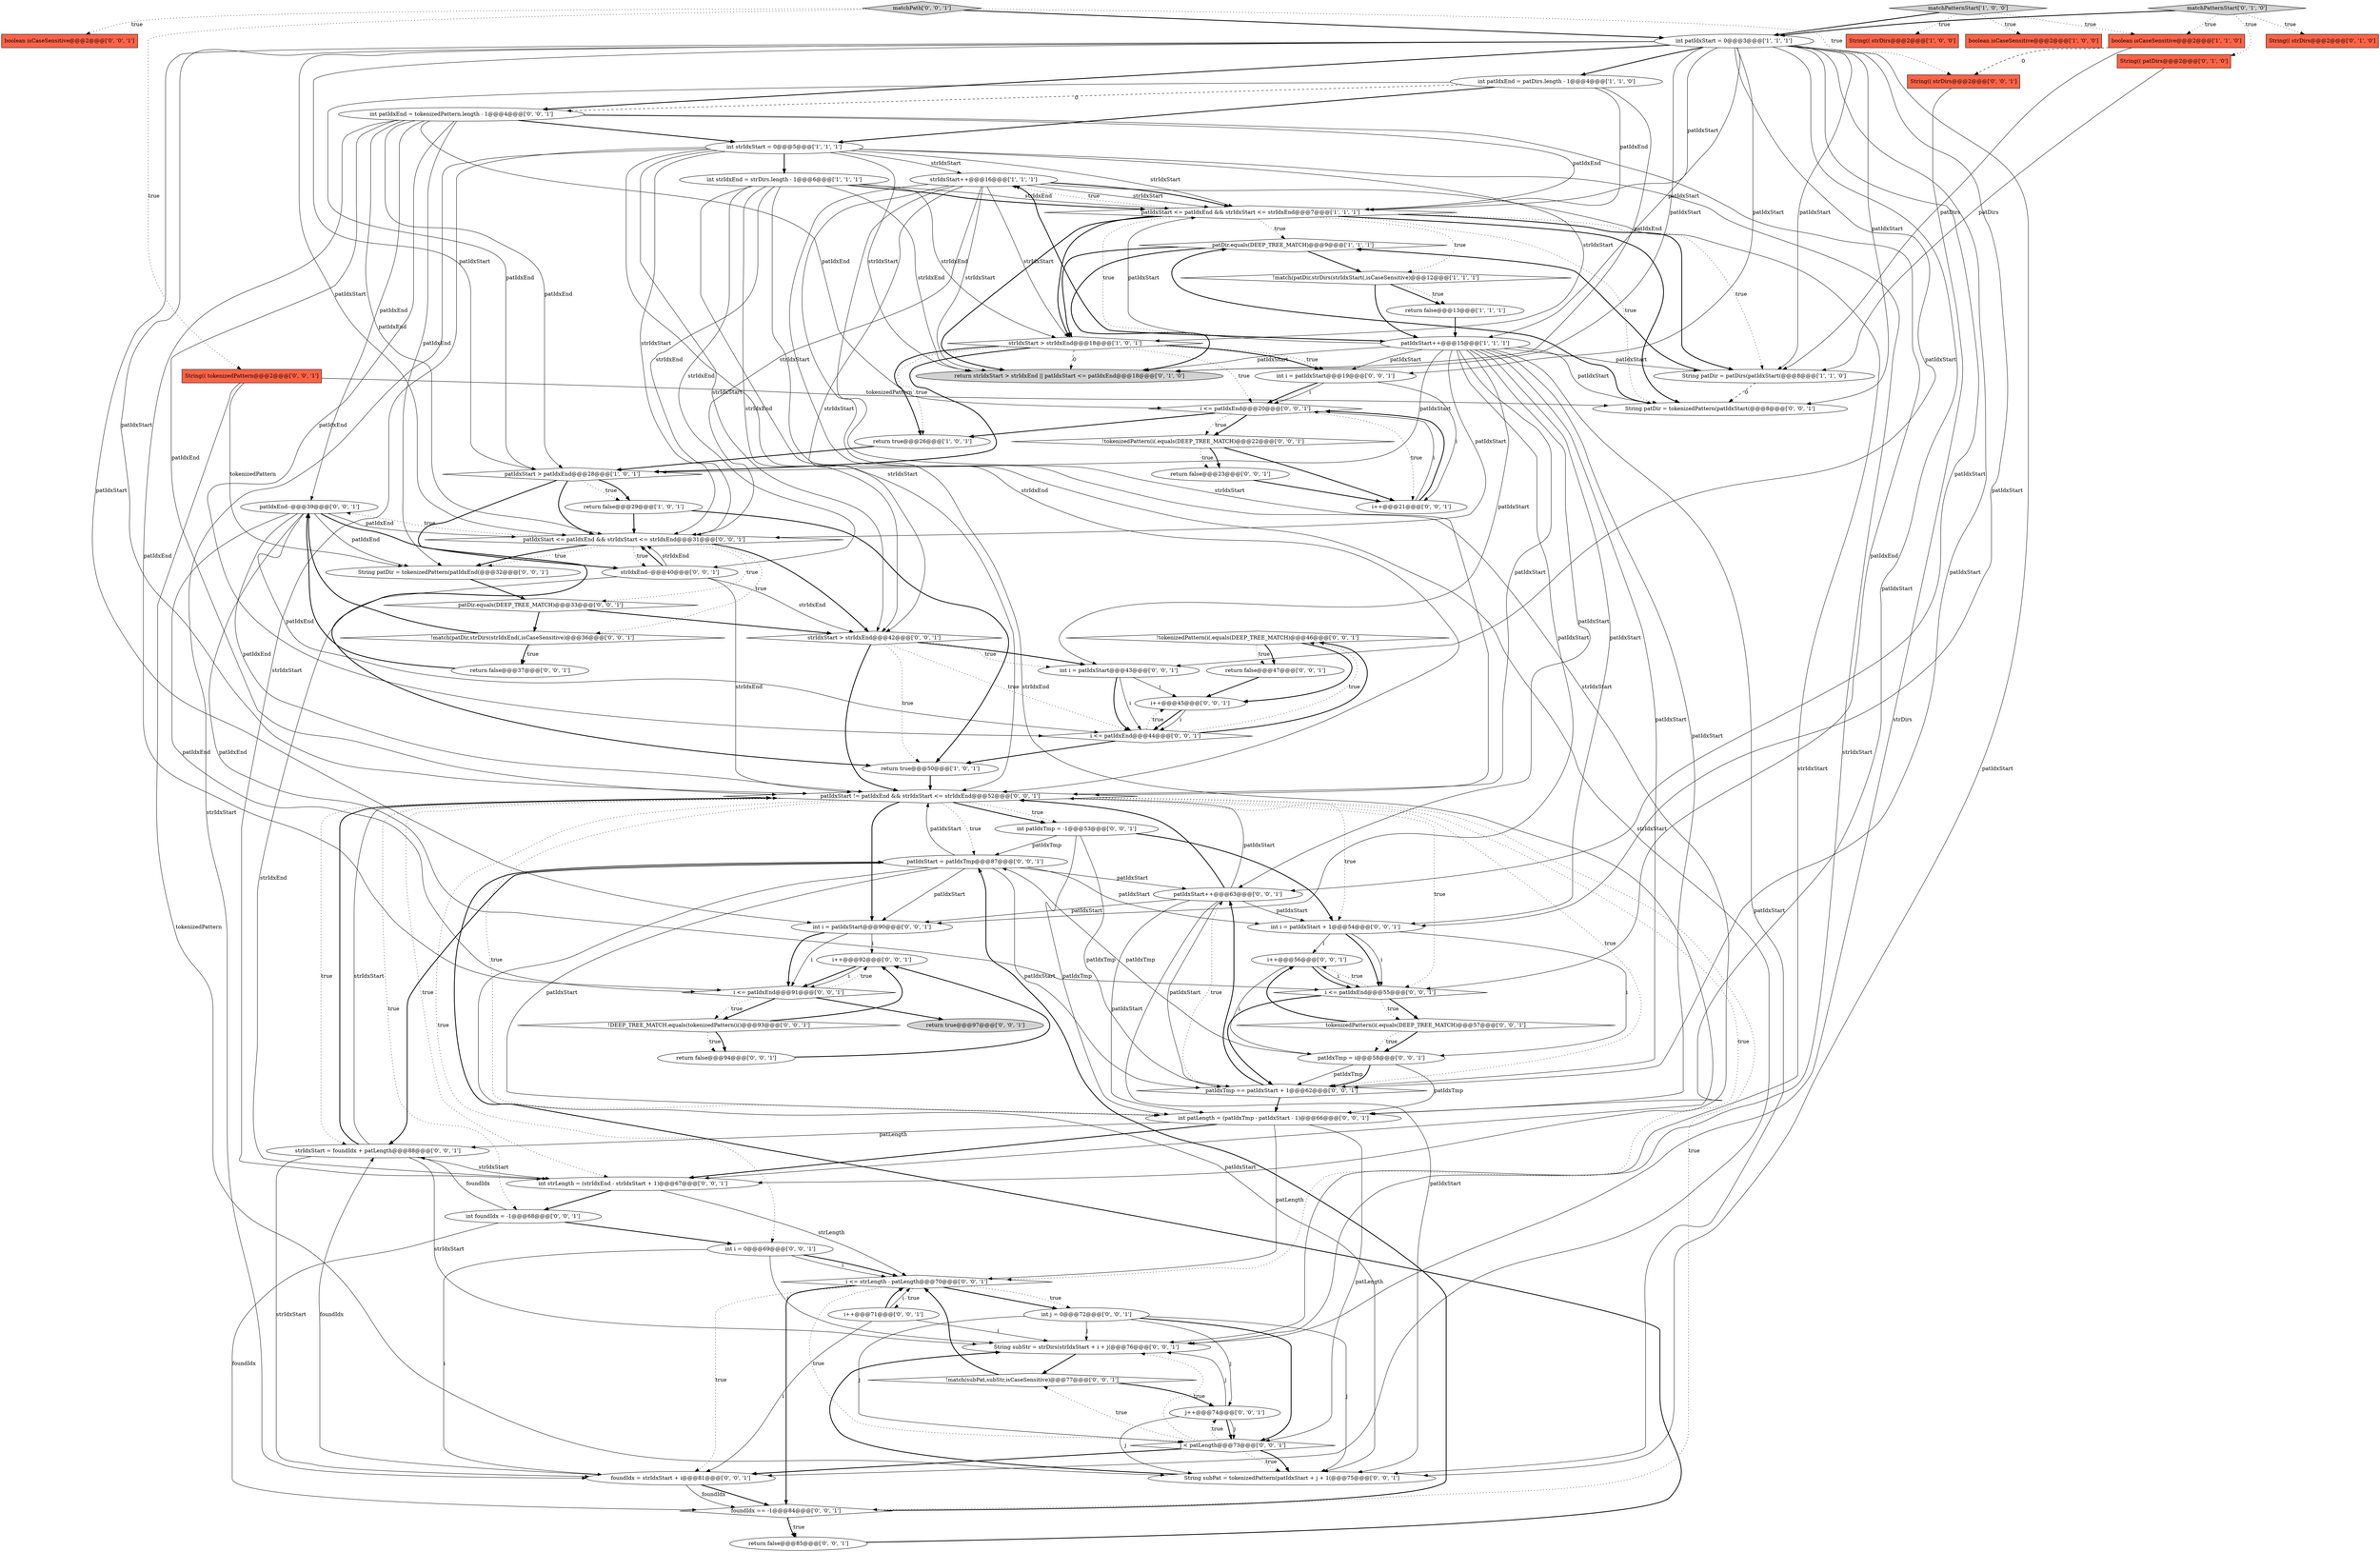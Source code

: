 digraph {
77 [style = filled, label = "!tokenizedPattern(i(.equals(DEEP_TREE_MATCH)@@@46@@@['0', '0', '1']", fillcolor = white, shape = diamond image = "AAA0AAABBB3BBB"];
35 [style = filled, label = "String(( strDirs@@@2@@@['0', '0', '1']", fillcolor = tomato, shape = box image = "AAA0AAABBB3BBB"];
76 [style = filled, label = "i++@@@45@@@['0', '0', '1']", fillcolor = white, shape = ellipse image = "AAA0AAABBB3BBB"];
19 [style = filled, label = "return false@@@29@@@['1', '0', '1']", fillcolor = white, shape = ellipse image = "AAA0AAABBB1BBB"];
9 [style = filled, label = "patDir.equals(DEEP_TREE_MATCH)@@@9@@@['1', '1', '1']", fillcolor = white, shape = diamond image = "AAA0AAABBB1BBB"];
62 [style = filled, label = "i++@@@92@@@['0', '0', '1']", fillcolor = white, shape = ellipse image = "AAA0AAABBB3BBB"];
79 [style = filled, label = "i <= patIdxEnd@@@91@@@['0', '0', '1']", fillcolor = white, shape = diamond image = "AAA0AAABBB3BBB"];
20 [style = filled, label = "String(( patDirs@@@2@@@['0', '1', '0']", fillcolor = tomato, shape = box image = "AAA0AAABBB2BBB"];
30 [style = filled, label = "patIdxEnd--@@@39@@@['0', '0', '1']", fillcolor = white, shape = ellipse image = "AAA0AAABBB3BBB"];
16 [style = filled, label = "return true@@@50@@@['1', '0', '1']", fillcolor = white, shape = ellipse image = "AAA0AAABBB1BBB"];
37 [style = filled, label = "i <= patIdxEnd@@@20@@@['0', '0', '1']", fillcolor = white, shape = diamond image = "AAA0AAABBB3BBB"];
50 [style = filled, label = "return false@@@37@@@['0', '0', '1']", fillcolor = white, shape = ellipse image = "AAA0AAABBB3BBB"];
32 [style = filled, label = "String(( tokenizedPattern@@@2@@@['0', '0', '1']", fillcolor = tomato, shape = box image = "AAA0AAABBB3BBB"];
17 [style = filled, label = "boolean isCaseSensitive@@@2@@@['1', '1', '0']", fillcolor = tomato, shape = box image = "AAA0AAABBB1BBB"];
29 [style = filled, label = "foundIdx = strIdxStart + i@@@81@@@['0', '0', '1']", fillcolor = white, shape = ellipse image = "AAA0AAABBB3BBB"];
23 [style = filled, label = "String(( strDirs@@@2@@@['0', '1', '0']", fillcolor = tomato, shape = box image = "AAA0AAABBB2BBB"];
0 [style = filled, label = "int patIdxEnd = patDirs.length - 1@@@4@@@['1', '1', '0']", fillcolor = white, shape = ellipse image = "AAA0AAABBB1BBB"];
72 [style = filled, label = "int i = patIdxStart@@@43@@@['0', '0', '1']", fillcolor = white, shape = ellipse image = "AAA0AAABBB3BBB"];
4 [style = filled, label = "int patIdxStart = 0@@@3@@@['1', '1', '1']", fillcolor = white, shape = ellipse image = "AAA0AAABBB1BBB"];
28 [style = filled, label = "boolean isCaseSensitive@@@2@@@['0', '0', '1']", fillcolor = tomato, shape = box image = "AAA0AAABBB3BBB"];
39 [style = filled, label = "int patIdxTmp = -1@@@53@@@['0', '0', '1']", fillcolor = white, shape = ellipse image = "AAA0AAABBB3BBB"];
60 [style = filled, label = "int i = patIdxStart@@@90@@@['0', '0', '1']", fillcolor = white, shape = ellipse image = "AAA0AAABBB3BBB"];
73 [style = filled, label = "patIdxStart != patIdxEnd && strIdxStart <= strIdxEnd@@@52@@@['0', '0', '1']", fillcolor = white, shape = diamond image = "AAA0AAABBB3BBB"];
46 [style = filled, label = "int j = 0@@@72@@@['0', '0', '1']", fillcolor = white, shape = ellipse image = "AAA0AAABBB3BBB"];
21 [style = filled, label = "return strIdxStart > strIdxEnd || patIdxStart <= patIdxEnd@@@18@@@['0', '1', '0']", fillcolor = lightgray, shape = ellipse image = "AAA1AAABBB2BBB"];
68 [style = filled, label = "strIdxStart > strIdxEnd@@@42@@@['0', '0', '1']", fillcolor = white, shape = diamond image = "AAA0AAABBB3BBB"];
57 [style = filled, label = "i <= strLength - patLength@@@70@@@['0', '0', '1']", fillcolor = white, shape = diamond image = "AAA0AAABBB3BBB"];
70 [style = filled, label = "!DEEP_TREE_MATCH.equals(tokenizedPattern(i()@@@93@@@['0', '0', '1']", fillcolor = white, shape = diamond image = "AAA0AAABBB3BBB"];
78 [style = filled, label = "int i = patIdxStart@@@19@@@['0', '0', '1']", fillcolor = white, shape = ellipse image = "AAA0AAABBB3BBB"];
36 [style = filled, label = "!match(subPat,subStr,isCaseSensitive)@@@77@@@['0', '0', '1']", fillcolor = white, shape = diamond image = "AAA0AAABBB3BBB"];
26 [style = filled, label = "return false@@@85@@@['0', '0', '1']", fillcolor = white, shape = ellipse image = "AAA0AAABBB3BBB"];
8 [style = filled, label = "strIdxStart++@@@16@@@['1', '1', '1']", fillcolor = white, shape = ellipse image = "AAA0AAABBB1BBB"];
40 [style = filled, label = "tokenizedPattern(i(.equals(DEEP_TREE_MATCH)@@@57@@@['0', '0', '1']", fillcolor = white, shape = diamond image = "AAA0AAABBB3BBB"];
41 [style = filled, label = "i++@@@56@@@['0', '0', '1']", fillcolor = white, shape = ellipse image = "AAA0AAABBB3BBB"];
51 [style = filled, label = "int foundIdx = -1@@@68@@@['0', '0', '1']", fillcolor = white, shape = ellipse image = "AAA0AAABBB3BBB"];
25 [style = filled, label = "i++@@@71@@@['0', '0', '1']", fillcolor = white, shape = ellipse image = "AAA0AAABBB3BBB"];
1 [style = filled, label = "return false@@@13@@@['1', '1', '1']", fillcolor = white, shape = ellipse image = "AAA0AAABBB1BBB"];
31 [style = filled, label = "int i = 0@@@69@@@['0', '0', '1']", fillcolor = white, shape = ellipse image = "AAA0AAABBB3BBB"];
56 [style = filled, label = "patIdxStart = patIdxTmp@@@87@@@['0', '0', '1']", fillcolor = white, shape = ellipse image = "AAA0AAABBB3BBB"];
75 [style = filled, label = "patIdxStart <= patIdxEnd && strIdxStart <= strIdxEnd@@@31@@@['0', '0', '1']", fillcolor = white, shape = diamond image = "AAA0AAABBB3BBB"];
54 [style = filled, label = "return true@@@97@@@['0', '0', '1']", fillcolor = lightgray, shape = ellipse image = "AAA0AAABBB3BBB"];
5 [style = filled, label = "int strIdxEnd = strDirs.length - 1@@@6@@@['1', '1', '1']", fillcolor = white, shape = ellipse image = "AAA0AAABBB1BBB"];
10 [style = filled, label = "matchPatternStart['1', '0', '0']", fillcolor = lightgray, shape = diamond image = "AAA0AAABBB1BBB"];
7 [style = filled, label = "String patDir = patDirs(patIdxStart(@@@8@@@['1', '1', '0']", fillcolor = white, shape = ellipse image = "AAA0AAABBB1BBB"];
24 [style = filled, label = "patIdxStart++@@@63@@@['0', '0', '1']", fillcolor = white, shape = ellipse image = "AAA0AAABBB3BBB"];
38 [style = filled, label = "patIdxTmp = i@@@58@@@['0', '0', '1']", fillcolor = white, shape = ellipse image = "AAA0AAABBB3BBB"];
43 [style = filled, label = "String subStr = strDirs(strIdxStart + i + j(@@@76@@@['0', '0', '1']", fillcolor = white, shape = ellipse image = "AAA0AAABBB3BBB"];
22 [style = filled, label = "matchPatternStart['0', '1', '0']", fillcolor = lightgray, shape = diamond image = "AAA0AAABBB2BBB"];
66 [style = filled, label = "j < patLength@@@73@@@['0', '0', '1']", fillcolor = white, shape = diamond image = "AAA0AAABBB3BBB"];
69 [style = filled, label = "String patDir = tokenizedPattern(patIdxEnd(@@@32@@@['0', '0', '1']", fillcolor = white, shape = ellipse image = "AAA0AAABBB3BBB"];
11 [style = filled, label = "int strIdxStart = 0@@@5@@@['1', '1', '1']", fillcolor = white, shape = ellipse image = "AAA0AAABBB1BBB"];
6 [style = filled, label = "patIdxStart <= patIdxEnd && strIdxStart <= strIdxEnd@@@7@@@['1', '1', '1']", fillcolor = white, shape = diamond image = "AAA0AAABBB1BBB"];
12 [style = filled, label = "return true@@@26@@@['1', '0', '1']", fillcolor = white, shape = ellipse image = "AAA0AAABBB1BBB"];
42 [style = filled, label = "String subPat = tokenizedPattern(patIdxStart + j + 1(@@@75@@@['0', '0', '1']", fillcolor = white, shape = ellipse image = "AAA0AAABBB3BBB"];
55 [style = filled, label = "!match(patDir,strDirs(strIdxEnd(,isCaseSensitive)@@@36@@@['0', '0', '1']", fillcolor = white, shape = diamond image = "AAA0AAABBB3BBB"];
61 [style = filled, label = "j++@@@74@@@['0', '0', '1']", fillcolor = white, shape = ellipse image = "AAA0AAABBB3BBB"];
74 [style = filled, label = "foundIdx == -1@@@84@@@['0', '0', '1']", fillcolor = white, shape = diamond image = "AAA0AAABBB3BBB"];
71 [style = filled, label = "strIdxEnd--@@@40@@@['0', '0', '1']", fillcolor = white, shape = ellipse image = "AAA0AAABBB3BBB"];
3 [style = filled, label = "String(( strDirs@@@2@@@['1', '0', '0']", fillcolor = tomato, shape = box image = "AAA0AAABBB1BBB"];
34 [style = filled, label = "matchPath['0', '0', '1']", fillcolor = lightgray, shape = diamond image = "AAA0AAABBB3BBB"];
49 [style = filled, label = "return false@@@94@@@['0', '0', '1']", fillcolor = white, shape = ellipse image = "AAA0AAABBB3BBB"];
45 [style = filled, label = "int patLength = (patIdxTmp - patIdxStart - 1)@@@66@@@['0', '0', '1']", fillcolor = white, shape = ellipse image = "AAA0AAABBB3BBB"];
14 [style = filled, label = "boolean isCaseSensitive@@@2@@@['1', '0', '0']", fillcolor = tomato, shape = box image = "AAA0AAABBB1BBB"];
15 [style = filled, label = "strIdxStart > strIdxEnd@@@18@@@['1', '0', '1']", fillcolor = white, shape = diamond image = "AAA0AAABBB1BBB"];
47 [style = filled, label = "i <= patIdxEnd@@@55@@@['0', '0', '1']", fillcolor = white, shape = diamond image = "AAA0AAABBB3BBB"];
48 [style = filled, label = "int strLength = (strIdxEnd - strIdxStart + 1)@@@67@@@['0', '0', '1']", fillcolor = white, shape = ellipse image = "AAA0AAABBB3BBB"];
58 [style = filled, label = "String patDir = tokenizedPattern(patIdxStart(@@@8@@@['0', '0', '1']", fillcolor = white, shape = ellipse image = "AAA0AAABBB3BBB"];
18 [style = filled, label = "patIdxStart > patIdxEnd@@@28@@@['1', '0', '1']", fillcolor = white, shape = diamond image = "AAA0AAABBB1BBB"];
64 [style = filled, label = "return false@@@47@@@['0', '0', '1']", fillcolor = white, shape = ellipse image = "AAA0AAABBB3BBB"];
59 [style = filled, label = "i++@@@21@@@['0', '0', '1']", fillcolor = white, shape = ellipse image = "AAA0AAABBB3BBB"];
2 [style = filled, label = "!match(patDir,strDirs(strIdxStart(,isCaseSensitive)@@@12@@@['1', '1', '1']", fillcolor = white, shape = diamond image = "AAA0AAABBB1BBB"];
63 [style = filled, label = "patIdxTmp == patIdxStart + 1@@@62@@@['0', '0', '1']", fillcolor = white, shape = diamond image = "AAA0AAABBB3BBB"];
13 [style = filled, label = "patIdxStart++@@@15@@@['1', '1', '1']", fillcolor = white, shape = ellipse image = "AAA0AAABBB1BBB"];
33 [style = filled, label = "patDir.equals(DEEP_TREE_MATCH)@@@33@@@['0', '0', '1']", fillcolor = white, shape = diamond image = "AAA0AAABBB3BBB"];
44 [style = filled, label = "int i = patIdxStart + 1@@@54@@@['0', '0', '1']", fillcolor = white, shape = ellipse image = "AAA0AAABBB3BBB"];
53 [style = filled, label = "return false@@@23@@@['0', '0', '1']", fillcolor = white, shape = ellipse image = "AAA0AAABBB3BBB"];
65 [style = filled, label = "int patIdxEnd = tokenizedPattern.length - 1@@@4@@@['0', '0', '1']", fillcolor = white, shape = ellipse image = "AAA0AAABBB3BBB"];
67 [style = filled, label = "strIdxStart = foundIdx + patLength@@@88@@@['0', '0', '1']", fillcolor = white, shape = ellipse image = "AAA0AAABBB3BBB"];
52 [style = filled, label = "i <= patIdxEnd@@@44@@@['0', '0', '1']", fillcolor = white, shape = diamond image = "AAA0AAABBB3BBB"];
27 [style = filled, label = "!tokenizedPattern(i(.equals(DEEP_TREE_MATCH)@@@22@@@['0', '0', '1']", fillcolor = white, shape = diamond image = "AAA0AAABBB3BBB"];
65->18 [style = solid, label="patIdxEnd"];
11->29 [style = solid, label="strIdxStart"];
6->58 [style = dotted, label="true"];
52->77 [style = dotted, label="true"];
68->72 [style = bold, label=""];
29->74 [style = bold, label=""];
58->9 [style = bold, label=""];
73->44 [style = dotted, label="true"];
31->29 [style = solid, label="i"];
60->79 [style = bold, label=""];
71->75 [style = bold, label=""];
72->52 [style = bold, label=""];
70->49 [style = dotted, label="true"];
75->71 [style = dotted, label="true"];
44->38 [style = solid, label="i"];
45->48 [style = bold, label=""];
4->63 [style = solid, label="patIdxStart"];
41->47 [style = bold, label=""];
70->49 [style = bold, label=""];
22->20 [style = dotted, label="true"];
67->73 [style = bold, label=""];
0->6 [style = solid, label="patIdxEnd"];
27->53 [style = bold, label=""];
11->73 [style = solid, label="strIdxStart"];
8->68 [style = solid, label="strIdxStart"];
75->68 [style = bold, label=""];
74->56 [style = bold, label=""];
13->7 [style = solid, label="patIdxStart"];
15->37 [style = dotted, label="true"];
38->63 [style = solid, label="patIdxTmp"];
4->18 [style = solid, label="patIdxStart"];
65->69 [style = solid, label="patIdxEnd"];
6->21 [style = bold, label=""];
65->73 [style = solid, label="patIdxEnd"];
5->6 [style = solid, label="strIdxEnd"];
55->50 [style = dotted, label="true"];
34->4 [style = bold, label=""];
47->41 [style = dotted, label="true"];
39->56 [style = solid, label="patIdxTmp"];
31->43 [style = solid, label="i"];
66->43 [style = dotted, label="true"];
13->73 [style = solid, label="patIdxStart"];
16->73 [style = bold, label=""];
13->24 [style = solid, label="patIdxStart"];
59->37 [style = solid, label="i"];
73->31 [style = dotted, label="true"];
4->21 [style = solid, label="patIdxStart"];
8->43 [style = solid, label="strIdxStart"];
56->45 [style = solid, label="patIdxStart"];
68->73 [style = bold, label=""];
2->1 [style = bold, label=""];
73->57 [style = dotted, label="true"];
34->28 [style = dotted, label="true"];
13->21 [style = solid, label="patIdxStart"];
46->42 [style = solid, label="j"];
37->59 [style = dotted, label="true"];
11->21 [style = solid, label="strIdxStart"];
50->30 [style = bold, label=""];
46->66 [style = bold, label=""];
26->56 [style = bold, label=""];
13->60 [style = solid, label="patIdxStart"];
4->73 [style = solid, label="patIdxStart"];
25->57 [style = bold, label=""];
30->73 [style = solid, label="patIdxEnd"];
5->68 [style = solid, label="strIdxEnd"];
66->42 [style = dotted, label="true"];
8->75 [style = solid, label="strIdxStart"];
73->60 [style = bold, label=""];
30->79 [style = solid, label="patIdxEnd"];
11->48 [style = solid, label="strIdxStart"];
11->6 [style = solid, label="strIdxStart"];
5->6 [style = bold, label=""];
73->39 [style = dotted, label="true"];
38->45 [style = solid, label="patIdxTmp"];
32->69 [style = solid, label="tokenizedPattern"];
78->37 [style = bold, label=""];
73->51 [style = dotted, label="true"];
36->61 [style = bold, label=""];
39->63 [style = solid, label="patIdxTmp"];
17->7 [style = solid, label="patDirs"];
72->52 [style = solid, label="i"];
24->73 [style = solid, label="patIdxStart"];
24->44 [style = solid, label="patIdxStart"];
25->57 [style = solid, label="i"];
35->43 [style = solid, label="strDirs"];
10->3 [style = dotted, label="true"];
75->69 [style = dotted, label="true"];
65->37 [style = solid, label="patIdxEnd"];
18->75 [style = bold, label=""];
13->6 [style = solid, label="patIdxStart"];
6->15 [style = bold, label=""];
7->9 [style = bold, label=""];
47->63 [style = bold, label=""];
11->43 [style = solid, label="strIdxStart"];
73->48 [style = dotted, label="true"];
63->24 [style = dotted, label="true"];
69->33 [style = bold, label=""];
4->13 [style = solid, label="patIdxStart"];
57->29 [style = dotted, label="true"];
73->74 [style = dotted, label="true"];
79->62 [style = dotted, label="true"];
7->58 [style = dashed, label="0"];
24->73 [style = bold, label=""];
71->68 [style = solid, label="strIdxEnd"];
73->56 [style = dotted, label="true"];
0->11 [style = bold, label=""];
15->12 [style = dotted, label="true"];
8->73 [style = solid, label="strIdxStart"];
68->16 [style = dotted, label="true"];
24->42 [style = solid, label="patIdxStart"];
52->16 [style = bold, label=""];
13->58 [style = solid, label="patIdxStart"];
56->73 [style = solid, label="patIdxStart"];
47->40 [style = bold, label=""];
4->24 [style = solid, label="patIdxStart"];
2->1 [style = dotted, label="true"];
75->30 [style = dotted, label="true"];
19->75 [style = bold, label=""];
13->72 [style = solid, label="patIdxStart"];
8->15 [style = solid, label="strIdxStart"];
10->4 [style = bold, label=""];
27->59 [style = bold, label=""];
61->66 [style = solid, label="j"];
12->18 [style = bold, label=""];
65->11 [style = bold, label=""];
38->56 [style = solid, label="patIdxTmp"];
31->57 [style = solid, label="i"];
55->50 [style = bold, label=""];
56->42 [style = solid, label="patIdxStart"];
18->19 [style = dotted, label="true"];
37->27 [style = dotted, label="true"];
57->25 [style = dotted, label="true"];
4->45 [style = solid, label="patIdxStart"];
51->31 [style = bold, label=""];
40->38 [style = dotted, label="true"];
79->70 [style = bold, label=""];
71->75 [style = solid, label="strIdxEnd"];
13->18 [style = solid, label="patIdxStart"];
4->6 [style = solid, label="patIdxStart"];
46->66 [style = solid, label="j"];
5->21 [style = solid, label="strIdxEnd"];
77->76 [style = bold, label=""];
22->17 [style = dotted, label="true"];
57->66 [style = dotted, label="true"];
76->52 [style = bold, label=""];
67->48 [style = solid, label="strIdxStart"];
73->63 [style = dotted, label="true"];
62->79 [style = bold, label=""];
39->44 [style = bold, label=""];
66->36 [style = dotted, label="true"];
79->54 [style = bold, label=""];
1->13 [style = bold, label=""];
75->55 [style = dotted, label="true"];
25->43 [style = solid, label="i"];
36->57 [style = bold, label=""];
32->42 [style = solid, label="tokenizedPattern"];
22->23 [style = dotted, label="true"];
66->29 [style = bold, label=""];
67->29 [style = solid, label="strIdxStart"];
57->46 [style = dotted, label="true"];
4->44 [style = solid, label="patIdxStart"];
63->24 [style = bold, label=""];
15->18 [style = bold, label=""];
6->7 [style = dotted, label="true"];
52->76 [style = dotted, label="true"];
2->13 [style = bold, label=""];
24->45 [style = solid, label="patIdxStart"];
15->12 [style = bold, label=""];
52->77 [style = bold, label=""];
8->6 [style = solid, label="strIdxStart"];
65->47 [style = solid, label="patIdxEnd"];
32->58 [style = solid, label="tokenizedPattern"];
57->46 [style = bold, label=""];
77->64 [style = dotted, label="true"];
4->72 [style = solid, label="patIdxStart"];
9->15 [style = bold, label=""];
4->65 [style = bold, label=""];
8->29 [style = solid, label="strIdxStart"];
11->75 [style = solid, label="strIdxStart"];
73->39 [style = bold, label=""];
47->40 [style = dotted, label="true"];
8->6 [style = bold, label=""];
71->48 [style = solid, label="strIdxEnd"];
24->63 [style = solid, label="patIdxStart"];
75->33 [style = dotted, label="true"];
30->47 [style = solid, label="patIdxEnd"];
57->74 [style = bold, label=""];
8->48 [style = solid, label="strIdxStart"];
19->16 [style = bold, label=""];
76->52 [style = solid, label="i"];
33->68 [style = bold, label=""];
6->13 [style = dotted, label="true"];
6->8 [style = dotted, label="true"];
67->73 [style = solid, label="strIdxStart"];
6->58 [style = bold, label=""];
15->78 [style = bold, label=""];
5->75 [style = solid, label="strIdxEnd"];
40->41 [style = bold, label=""];
66->61 [style = dotted, label="true"];
13->42 [style = solid, label="patIdxStart"];
39->45 [style = solid, label="patIdxTmp"];
37->12 [style = bold, label=""];
5->73 [style = solid, label="strIdxEnd"];
44->47 [style = bold, label=""];
79->70 [style = dotted, label="true"];
0->18 [style = solid, label="patIdxEnd"];
63->45 [style = bold, label=""];
5->71 [style = solid, label="strIdxEnd"];
18->16 [style = bold, label=""];
61->66 [style = bold, label=""];
68->72 [style = dotted, label="true"];
75->69 [style = bold, label=""];
61->42 [style = solid, label="j"];
13->44 [style = solid, label="patIdxStart"];
43->36 [style = bold, label=""];
6->9 [style = dotted, label="true"];
17->35 [style = dashed, label="0"];
15->21 [style = dashed, label="0"];
33->55 [style = bold, label=""];
13->8 [style = bold, label=""];
38->63 [style = bold, label=""];
68->52 [style = dotted, label="true"];
45->66 [style = solid, label="patLength"];
51->67 [style = solid, label="foundIdx"];
78->37 [style = solid, label="i"];
65->52 [style = solid, label="patIdxEnd"];
49->62 [style = bold, label=""];
11->8 [style = solid, label="strIdxStart"];
65->30 [style = solid, label="patIdxEnd"];
30->75 [style = solid, label="patIdxEnd"];
11->5 [style = bold, label=""];
31->57 [style = bold, label=""];
40->38 [style = bold, label=""];
30->52 [style = solid, label="patIdxEnd"];
41->47 [style = solid, label="i"];
45->67 [style = solid, label="patLength"];
27->53 [style = dotted, label="true"];
30->69 [style = solid, label="patIdxEnd"];
56->67 [style = bold, label=""];
73->47 [style = dotted, label="true"];
64->76 [style = bold, label=""];
74->26 [style = dotted, label="true"];
4->42 [style = solid, label="patIdxStart"];
65->6 [style = solid, label="patIdxEnd"];
41->38 [style = solid, label="i"];
8->21 [style = solid, label="strIdxStart"];
30->71 [style = bold, label=""];
77->64 [style = bold, label=""];
44->47 [style = solid, label="i"];
48->51 [style = bold, label=""];
53->59 [style = bold, label=""];
56->60 [style = solid, label="patIdxStart"];
37->27 [style = bold, label=""];
4->7 [style = solid, label="patIdxStart"];
44->41 [style = solid, label="i"];
72->76 [style = solid, label="i"];
9->2 [style = bold, label=""];
42->43 [style = bold, label=""];
66->42 [style = bold, label=""];
34->35 [style = dotted, label="true"];
0->21 [style = solid, label="patIdxEnd"];
29->67 [style = solid, label="foundIdx"];
9->21 [style = bold, label=""];
46->61 [style = solid, label="j"];
5->15 [style = solid, label="strIdxEnd"];
13->78 [style = solid, label="patIdxStart"];
51->74 [style = solid, label="foundIdx"];
5->48 [style = solid, label="strIdxEnd"];
78->59 [style = solid, label="i"];
4->58 [style = solid, label="patIdxStart"];
11->15 [style = solid, label="strIdxStart"];
0->65 [style = dashed, label="0"];
4->75 [style = solid, label="patIdxStart"];
13->63 [style = solid, label="patIdxStart"];
46->43 [style = solid, label="j"];
65->75 [style = solid, label="patIdxEnd"];
61->43 [style = solid, label="j"];
56->24 [style = solid, label="patIdxStart"];
67->43 [style = solid, label="strIdxStart"];
62->79 [style = solid, label="i"];
59->37 [style = bold, label=""];
55->30 [style = bold, label=""];
73->45 [style = dotted, label="true"];
13->75 [style = solid, label="patIdxStart"];
34->32 [style = dotted, label="true"];
29->74 [style = solid, label="foundIdx"];
18->19 [style = bold, label=""];
56->44 [style = solid, label="patIdxStart"];
25->29 [style = solid, label="i"];
22->4 [style = bold, label=""];
4->78 [style = solid, label="patIdxStart"];
73->67 [style = dotted, label="true"];
13->45 [style = solid, label="patIdxStart"];
65->79 [style = solid, label="patIdxEnd"];
24->60 [style = solid, label="patIdxStart"];
60->79 [style = solid, label="i"];
74->26 [style = bold, label=""];
70->62 [style = bold, label=""];
11->68 [style = solid, label="strIdxStart"];
60->62 [style = solid, label="i"];
6->7 [style = bold, label=""];
6->2 [style = dotted, label="true"];
10->17 [style = dotted, label="true"];
20->7 [style = solid, label="patDirs"];
15->78 [style = dotted, label="true"];
10->14 [style = dotted, label="true"];
4->60 [style = solid, label="patIdxStart"];
48->57 [style = solid, label="strLength"];
4->0 [style = bold, label=""];
45->57 [style = solid, label="patLength"];
71->73 [style = solid, label="strIdxEnd"];
56->63 [style = solid, label="patIdxStart"];
}

